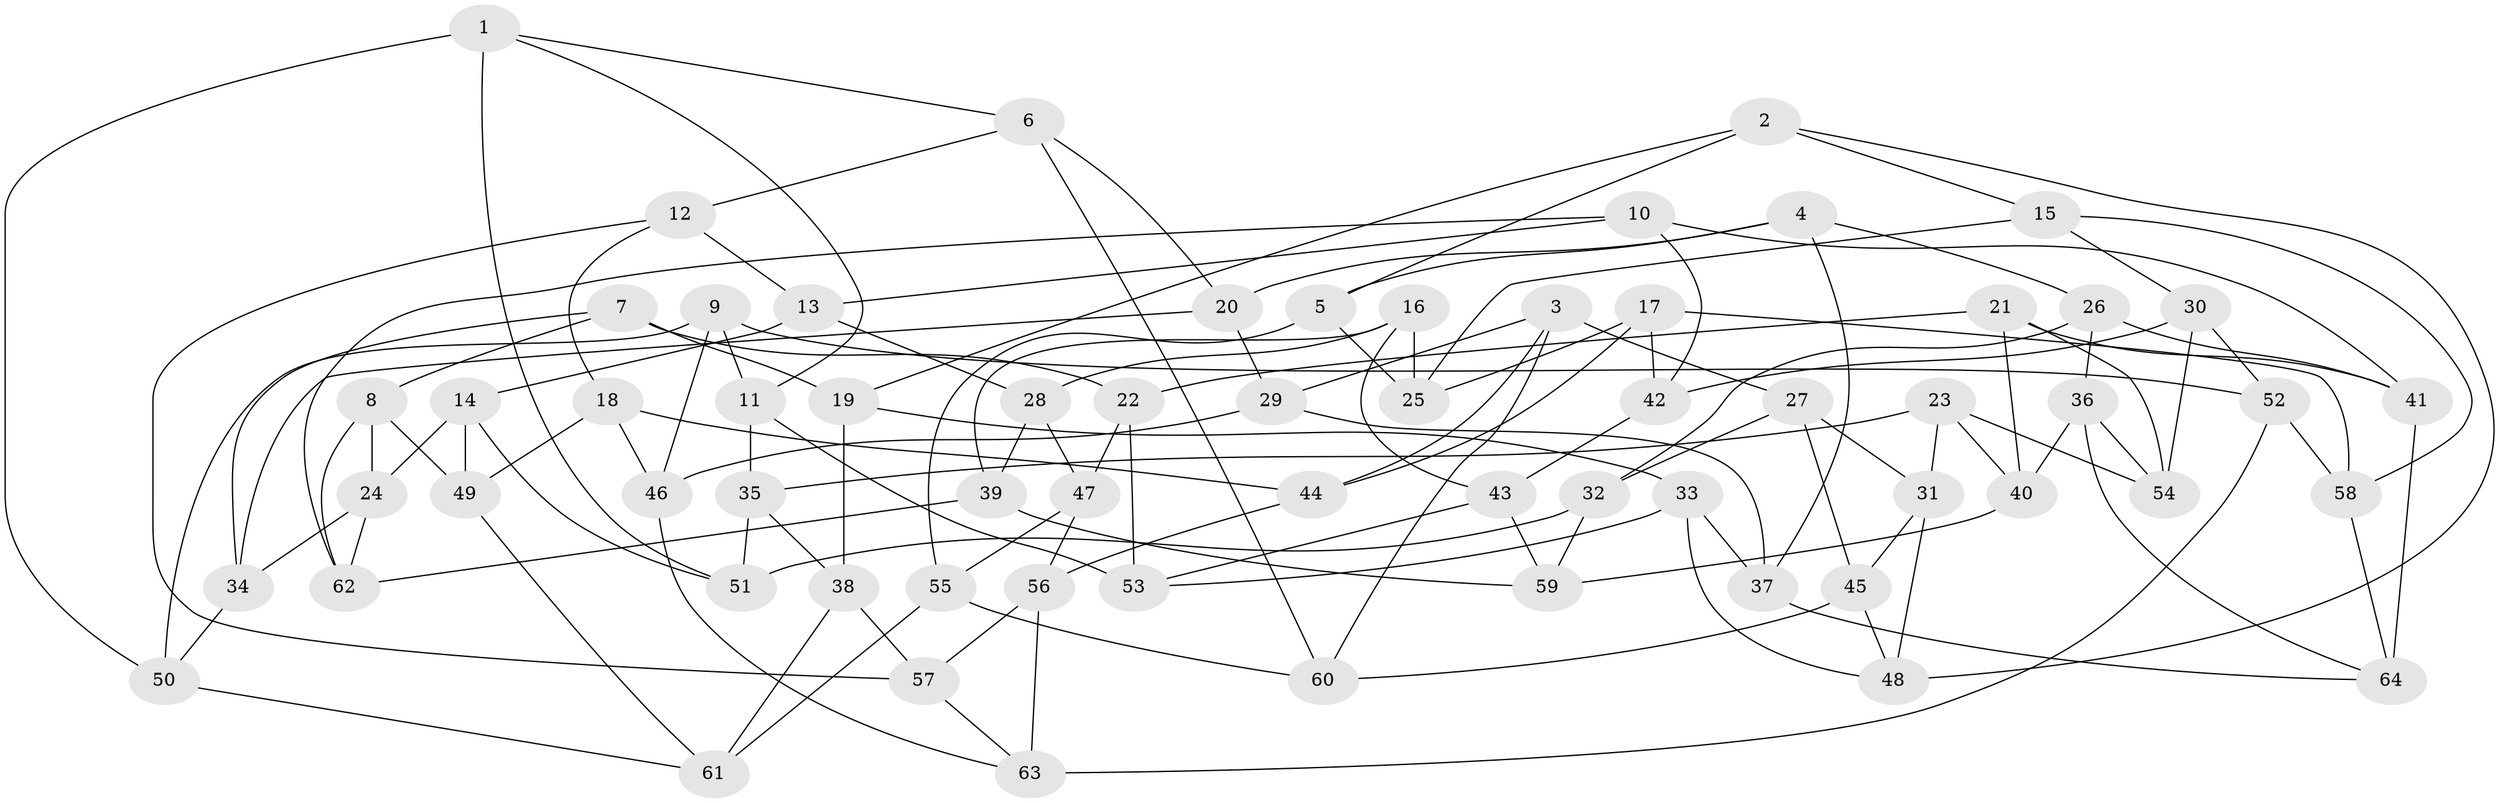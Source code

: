 // Generated by graph-tools (version 1.1) at 2025/16/03/09/25 04:16:25]
// undirected, 64 vertices, 128 edges
graph export_dot {
graph [start="1"]
  node [color=gray90,style=filled];
  1;
  2;
  3;
  4;
  5;
  6;
  7;
  8;
  9;
  10;
  11;
  12;
  13;
  14;
  15;
  16;
  17;
  18;
  19;
  20;
  21;
  22;
  23;
  24;
  25;
  26;
  27;
  28;
  29;
  30;
  31;
  32;
  33;
  34;
  35;
  36;
  37;
  38;
  39;
  40;
  41;
  42;
  43;
  44;
  45;
  46;
  47;
  48;
  49;
  50;
  51;
  52;
  53;
  54;
  55;
  56;
  57;
  58;
  59;
  60;
  61;
  62;
  63;
  64;
  1 -- 11;
  1 -- 51;
  1 -- 6;
  1 -- 50;
  2 -- 48;
  2 -- 15;
  2 -- 19;
  2 -- 5;
  3 -- 27;
  3 -- 44;
  3 -- 29;
  3 -- 60;
  4 -- 26;
  4 -- 20;
  4 -- 5;
  4 -- 37;
  5 -- 55;
  5 -- 25;
  6 -- 20;
  6 -- 12;
  6 -- 60;
  7 -- 34;
  7 -- 8;
  7 -- 22;
  7 -- 19;
  8 -- 49;
  8 -- 62;
  8 -- 24;
  9 -- 50;
  9 -- 46;
  9 -- 52;
  9 -- 11;
  10 -- 62;
  10 -- 42;
  10 -- 13;
  10 -- 41;
  11 -- 53;
  11 -- 35;
  12 -- 13;
  12 -- 18;
  12 -- 57;
  13 -- 14;
  13 -- 28;
  14 -- 51;
  14 -- 49;
  14 -- 24;
  15 -- 25;
  15 -- 58;
  15 -- 30;
  16 -- 43;
  16 -- 39;
  16 -- 28;
  16 -- 25;
  17 -- 58;
  17 -- 25;
  17 -- 42;
  17 -- 44;
  18 -- 44;
  18 -- 46;
  18 -- 49;
  19 -- 38;
  19 -- 33;
  20 -- 34;
  20 -- 29;
  21 -- 22;
  21 -- 41;
  21 -- 40;
  21 -- 54;
  22 -- 53;
  22 -- 47;
  23 -- 31;
  23 -- 40;
  23 -- 35;
  23 -- 54;
  24 -- 34;
  24 -- 62;
  26 -- 41;
  26 -- 36;
  26 -- 32;
  27 -- 32;
  27 -- 31;
  27 -- 45;
  28 -- 39;
  28 -- 47;
  29 -- 37;
  29 -- 46;
  30 -- 54;
  30 -- 52;
  30 -- 42;
  31 -- 45;
  31 -- 48;
  32 -- 59;
  32 -- 51;
  33 -- 53;
  33 -- 48;
  33 -- 37;
  34 -- 50;
  35 -- 51;
  35 -- 38;
  36 -- 64;
  36 -- 40;
  36 -- 54;
  37 -- 64;
  38 -- 61;
  38 -- 57;
  39 -- 59;
  39 -- 62;
  40 -- 59;
  41 -- 64;
  42 -- 43;
  43 -- 53;
  43 -- 59;
  44 -- 56;
  45 -- 48;
  45 -- 60;
  46 -- 63;
  47 -- 55;
  47 -- 56;
  49 -- 61;
  50 -- 61;
  52 -- 63;
  52 -- 58;
  55 -- 61;
  55 -- 60;
  56 -- 57;
  56 -- 63;
  57 -- 63;
  58 -- 64;
}
